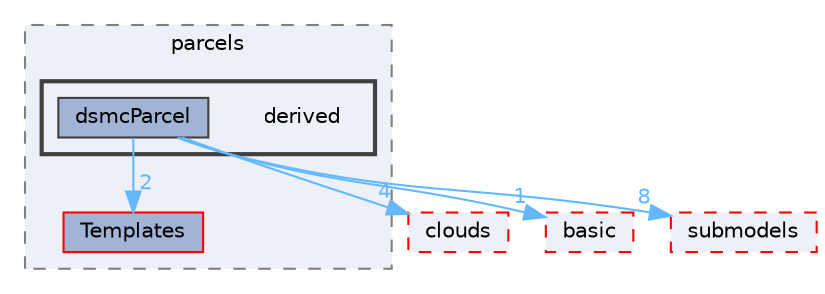 digraph "src/lagrangian/DSMC/parcels/derived"
{
 // LATEX_PDF_SIZE
  bgcolor="transparent";
  edge [fontname=Helvetica,fontsize=10,labelfontname=Helvetica,labelfontsize=10];
  node [fontname=Helvetica,fontsize=10,shape=box,height=0.2,width=0.4];
  compound=true
  subgraph clusterdir_d20ce37f40ae4228b7a50453b523c7b7 {
    graph [ bgcolor="#edf0f7", pencolor="grey50", label="parcels", fontname=Helvetica,fontsize=10 style="filled,dashed", URL="dir_d20ce37f40ae4228b7a50453b523c7b7.html",tooltip=""]
  dir_9e9d7c75f0f40510bef4c9b3ed75740b [label="Templates", fillcolor="#a2b4d6", color="red", style="filled", URL="dir_9e9d7c75f0f40510bef4c9b3ed75740b.html",tooltip=""];
  subgraph clusterdir_9b06a279594d8fc36c0da5a247738f32 {
    graph [ bgcolor="#edf0f7", pencolor="grey25", label="", fontname=Helvetica,fontsize=10 style="filled,bold", URL="dir_9b06a279594d8fc36c0da5a247738f32.html",tooltip=""]
    dir_9b06a279594d8fc36c0da5a247738f32 [shape=plaintext, label="derived"];
  dir_beaa7a13059321881390a42ab6d28970 [label="dsmcParcel", fillcolor="#a2b4d6", color="grey25", style="filled", URL="dir_beaa7a13059321881390a42ab6d28970.html",tooltip=""];
  }
  }
  dir_de5f31afe365503963d19e52cad41751 [label="clouds", fillcolor="#edf0f7", color="red", style="filled,dashed", URL="dir_de5f31afe365503963d19e52cad41751.html",tooltip=""];
  dir_584e0ab0901b4327f36f4285cac7f2f8 [label="basic", fillcolor="#edf0f7", color="red", style="filled,dashed", URL="dir_584e0ab0901b4327f36f4285cac7f2f8.html",tooltip=""];
  dir_aa5533d18bfe518db8350fc74caf402d [label="submodels", fillcolor="#edf0f7", color="red", style="filled,dashed", URL="dir_aa5533d18bfe518db8350fc74caf402d.html",tooltip=""];
  dir_beaa7a13059321881390a42ab6d28970->dir_584e0ab0901b4327f36f4285cac7f2f8 [headlabel="1", labeldistance=1.5 headhref="dir_001061_000211.html" href="dir_001061_000211.html" color="steelblue1" fontcolor="steelblue1"];
  dir_beaa7a13059321881390a42ab6d28970->dir_9e9d7c75f0f40510bef4c9b3ed75740b [headlabel="2", labeldistance=1.5 headhref="dir_001061_003974.html" href="dir_001061_003974.html" color="steelblue1" fontcolor="steelblue1"];
  dir_beaa7a13059321881390a42ab6d28970->dir_aa5533d18bfe518db8350fc74caf402d [headlabel="8", labeldistance=1.5 headhref="dir_001061_003800.html" href="dir_001061_003800.html" color="steelblue1" fontcolor="steelblue1"];
  dir_beaa7a13059321881390a42ab6d28970->dir_de5f31afe365503963d19e52cad41751 [headlabel="4", labeldistance=1.5 headhref="dir_001061_000507.html" href="dir_001061_000507.html" color="steelblue1" fontcolor="steelblue1"];
}
